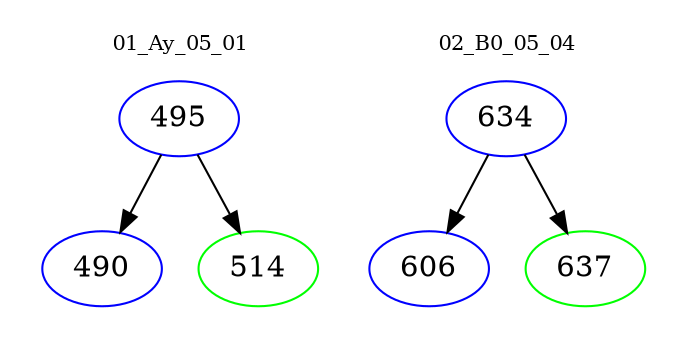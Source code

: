 digraph{
subgraph cluster_0 {
color = white
label = "01_Ay_05_01";
fontsize=10;
T0_495 [label="495", color="blue"]
T0_495 -> T0_490 [color="black"]
T0_490 [label="490", color="blue"]
T0_495 -> T0_514 [color="black"]
T0_514 [label="514", color="green"]
}
subgraph cluster_1 {
color = white
label = "02_B0_05_04";
fontsize=10;
T1_634 [label="634", color="blue"]
T1_634 -> T1_606 [color="black"]
T1_606 [label="606", color="blue"]
T1_634 -> T1_637 [color="black"]
T1_637 [label="637", color="green"]
}
}
